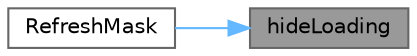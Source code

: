digraph "hideLoading"
{
 // LATEX_PDF_SIZE
  bgcolor="transparent";
  edge [fontname=Helvetica,fontsize=10,labelfontname=Helvetica,labelfontsize=10];
  node [fontname=Helvetica,fontsize=10,shape=box,height=0.2,width=0.4];
  rankdir="RL";
  Node1 [id="Node000001",label="hideLoading",height=0.2,width=0.4,color="gray40", fillcolor="grey60", style="filled", fontcolor="black",tooltip="隐藏加载遮罩"];
  Node1 -> Node2 [id="edge1_Node000001_Node000002",dir="back",color="steelblue1",style="solid",tooltip=" "];
  Node2 [id="Node000002",label="RefreshMask",height=0.2,width=0.4,color="grey40", fillcolor="white", style="filled",URL="$class_refresh_mask.html#a1e83cffc5d6a8a5c823f622d1728575c",tooltip="构造函数，初始化加载遮罩"];
}
